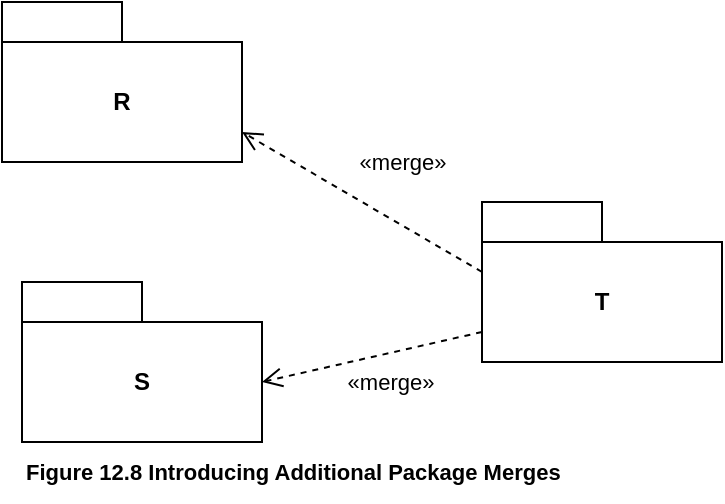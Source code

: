 <mxfile version="21.6.5" type="device">
  <diagram name="Page-1" id="WdFfc1TMBykDuvppdllY">
    <mxGraphModel dx="880" dy="511" grid="1" gridSize="10" guides="1" tooltips="1" connect="1" arrows="1" fold="1" page="1" pageScale="1" pageWidth="1169" pageHeight="827" math="0" shadow="0">
      <root>
        <mxCell id="0" />
        <mxCell id="1" parent="0" />
        <mxCell id="vPF1APbio-HZbS6RBeoW-1" value="R" style="shape=folder;fontStyle=1;tabWidth=60;tabHeight=20;tabPosition=left;html=1;boundedLbl=1;whiteSpace=wrap;" vertex="1" parent="1">
          <mxGeometry width="120" height="80" as="geometry" />
        </mxCell>
        <mxCell id="vPF1APbio-HZbS6RBeoW-2" value="S" style="shape=folder;fontStyle=1;tabWidth=60;tabHeight=20;tabPosition=left;html=1;boundedLbl=1;whiteSpace=wrap;" vertex="1" parent="1">
          <mxGeometry x="10" y="140" width="120" height="80" as="geometry" />
        </mxCell>
        <mxCell id="vPF1APbio-HZbS6RBeoW-6" style="rounded=0;orthogonalLoop=1;jettySize=auto;html=1;entryX=0;entryY=0;entryDx=120;entryDy=65;entryPerimeter=0;exitX=0;exitY=0;exitDx=0;exitDy=35;exitPerimeter=0;endArrow=open;startArrow=none;endFill=0;startFill=0;endSize=8;verticalAlign=bottom;dashed=1;labelBackgroundColor=none;" edge="1" parent="1" source="vPF1APbio-HZbS6RBeoW-3" target="vPF1APbio-HZbS6RBeoW-1">
          <mxGeometry relative="1" as="geometry" />
        </mxCell>
        <mxCell id="vPF1APbio-HZbS6RBeoW-7" value="«merge»" style="edgeLabel;html=1;align=center;verticalAlign=middle;resizable=0;points=[];" vertex="1" connectable="0" parent="vPF1APbio-HZbS6RBeoW-6">
          <mxGeometry x="0.442" y="-3" relative="1" as="geometry">
            <mxPoint x="45" y="-2" as="offset" />
          </mxGeometry>
        </mxCell>
        <mxCell id="vPF1APbio-HZbS6RBeoW-8" style="rounded=0;orthogonalLoop=1;jettySize=auto;html=1;exitX=0;exitY=0;exitDx=0;exitDy=65;exitPerimeter=0;entryX=0;entryY=0;entryDx=120;entryDy=50;entryPerimeter=0;labelBackgroundColor=none;endArrow=open;verticalAlign=bottom;startArrow=none;endFill=0;startFill=0;endSize=8;dashed=1;" edge="1" parent="1" source="vPF1APbio-HZbS6RBeoW-3" target="vPF1APbio-HZbS6RBeoW-2">
          <mxGeometry relative="1" as="geometry" />
        </mxCell>
        <mxCell id="vPF1APbio-HZbS6RBeoW-9" value="«merge»" style="edgeLabel;html=1;align=center;verticalAlign=middle;resizable=0;points=[];fontSize=11;fontFamily=Helvetica;fontColor=default;" vertex="1" connectable="0" parent="vPF1APbio-HZbS6RBeoW-8">
          <mxGeometry x="0.027" y="2" relative="1" as="geometry">
            <mxPoint x="10" y="10" as="offset" />
          </mxGeometry>
        </mxCell>
        <mxCell id="vPF1APbio-HZbS6RBeoW-3" value="T" style="shape=folder;fontStyle=1;tabWidth=60;tabHeight=20;tabPosition=left;html=1;boundedLbl=1;whiteSpace=wrap;" vertex="1" parent="1">
          <mxGeometry x="240" y="100" width="120" height="80" as="geometry" />
        </mxCell>
        <mxCell id="vPF1APbio-HZbS6RBeoW-10" value="&lt;b&gt;Figure 12.8 Introducing Additional Package Merges&lt;/b&gt;" style="text;html=1;align=left;verticalAlign=middle;resizable=0;points=[];autosize=1;strokeColor=none;fillColor=none;fontSize=11;fontFamily=Helvetica;fontColor=default;" vertex="1" parent="1">
          <mxGeometry x="10" y="220" width="290" height="30" as="geometry" />
        </mxCell>
      </root>
    </mxGraphModel>
  </diagram>
</mxfile>
